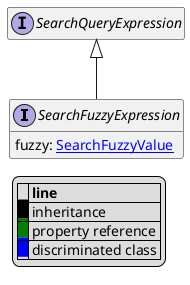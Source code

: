 @startuml

hide empty fields
hide empty methods
legend
|= |= line |
|<back:black>   </back>| inheritance |
|<back:green>   </back>| property reference |
|<back:blue>   </back>| discriminated class |
endlegend
interface SearchFuzzyExpression [[SearchFuzzyExpression.svg]] extends SearchQueryExpression {
    fuzzy: [[SearchFuzzyValue.svg SearchFuzzyValue]]
}
interface SearchQueryExpression [[SearchQueryExpression.svg]]  {
}





@enduml
